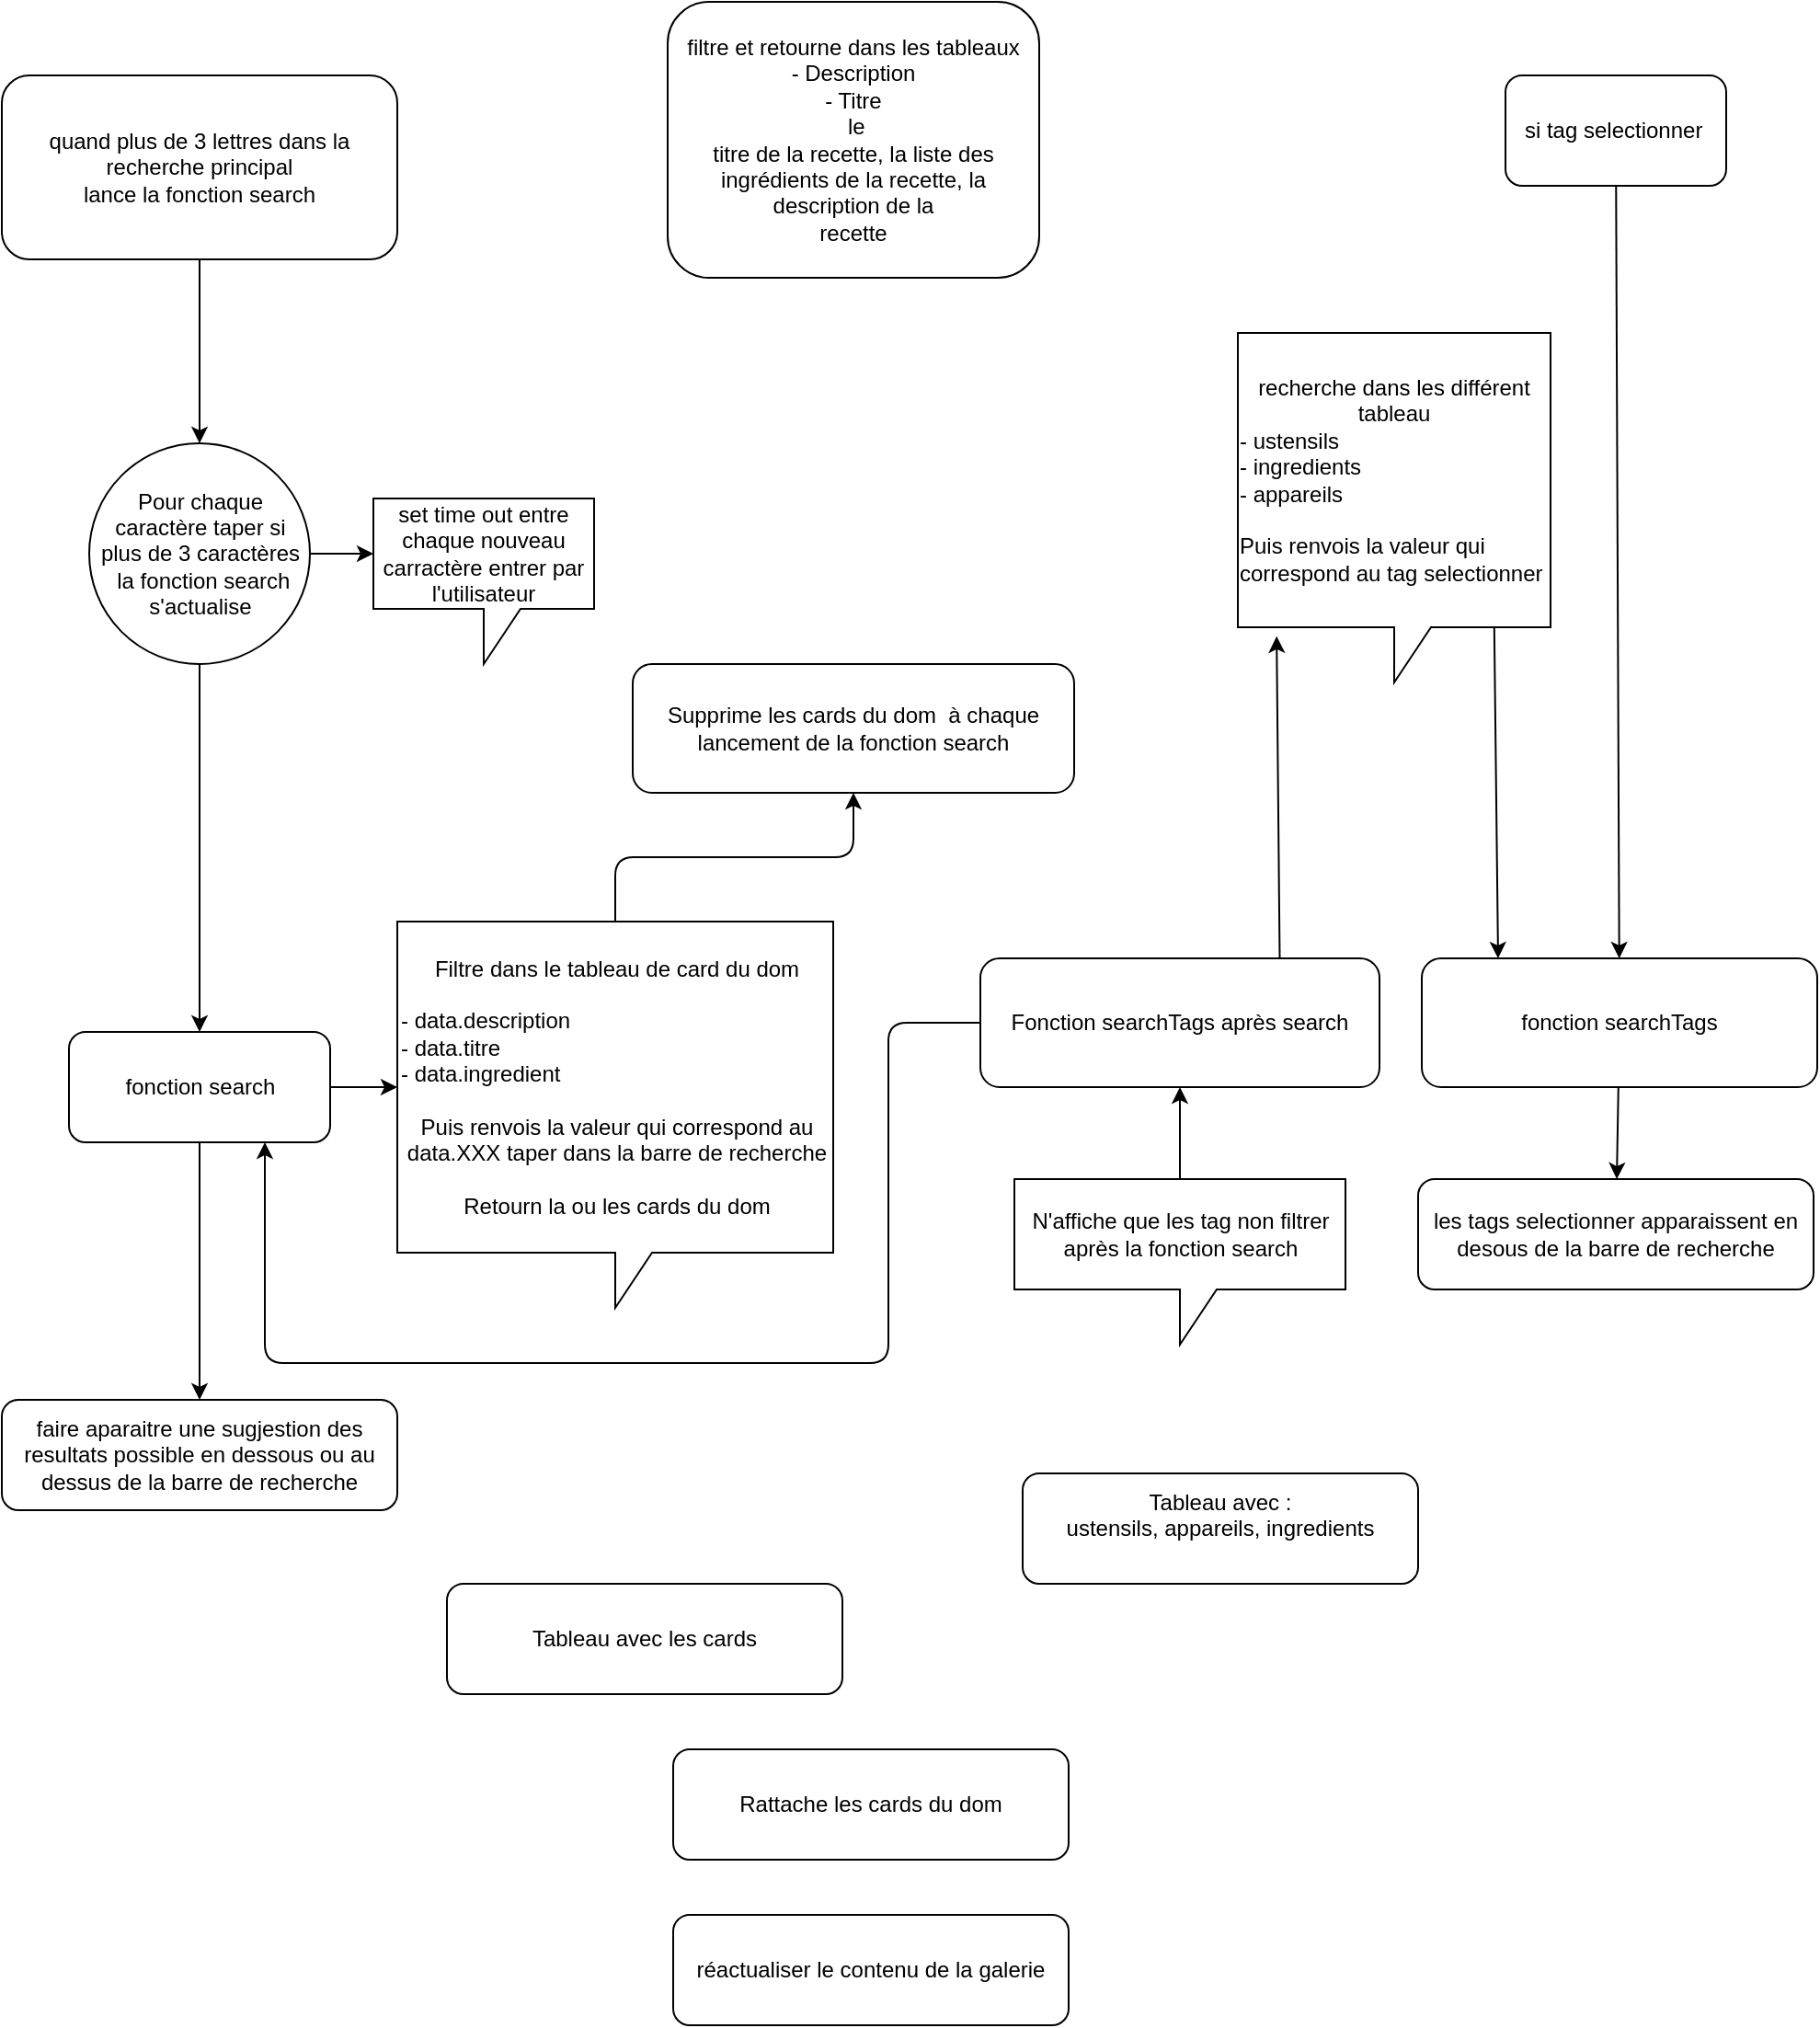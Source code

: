 <mxfile>
    <diagram id="LBNYW2_w7lxl6Fvl-Cmd" name="Page-1">
        <mxGraphModel dx="1051" dy="692" grid="1" gridSize="10" guides="1" tooltips="1" connect="1" arrows="1" fold="1" page="1" pageScale="1" pageWidth="1100" pageHeight="1700" math="0" shadow="0">
            <root>
                <mxCell id="0"/>
                <mxCell id="1" parent="0"/>
                <mxCell id="12" value="" style="edgeStyle=orthogonalEdgeStyle;html=1;curved=1;" edge="1" parent="1" source="2" target="11">
                    <mxGeometry relative="1" as="geometry">
                        <Array as="points">
                            <mxPoint x="186" y="250"/>
                            <mxPoint x="186" y="250"/>
                        </Array>
                    </mxGeometry>
                </mxCell>
                <mxCell id="2" value="quand plus de 3 lettres dans la recherche principal&lt;br&gt;lance la fonction search" style="rounded=1;whiteSpace=wrap;html=1;" vertex="1" parent="1">
                    <mxGeometry x="78" y="40" width="215" height="100" as="geometry"/>
                </mxCell>
                <mxCell id="17" value="" style="edgeStyle=none;html=1;" edge="1" parent="1" source="4" target="16">
                    <mxGeometry relative="1" as="geometry"/>
                </mxCell>
                <mxCell id="18" value="" style="edgeStyle=none;html=1;" edge="1" parent="1" source="4" target="8">
                    <mxGeometry relative="1" as="geometry"/>
                </mxCell>
                <mxCell id="4" value="fonction search" style="rounded=1;whiteSpace=wrap;html=1;" vertex="1" parent="1">
                    <mxGeometry x="114.5" y="560" width="142" height="60" as="geometry"/>
                </mxCell>
                <mxCell id="46" value="" style="edgeStyle=none;html=1;" edge="1" parent="1" source="5" target="9">
                    <mxGeometry relative="1" as="geometry"/>
                </mxCell>
                <mxCell id="5" value="fonction searchTags" style="rounded=1;whiteSpace=wrap;html=1;" vertex="1" parent="1">
                    <mxGeometry x="850" y="520" width="215" height="70" as="geometry"/>
                </mxCell>
                <mxCell id="6" value="filtre et retourne dans les tableaux&lt;br&gt;- Description&lt;br&gt;- Titre&lt;br&gt;&amp;nbsp;le&lt;br/&gt;titre de la recette, la liste des ingrédients de la recette, la description de la&lt;br/&gt;recette&lt;br&gt;" style="rounded=1;whiteSpace=wrap;html=1;" vertex="1" parent="1">
                    <mxGeometry x="440" width="202" height="150" as="geometry"/>
                </mxCell>
                <mxCell id="7" value="réactualiser le contenu de la galerie" style="rounded=1;whiteSpace=wrap;html=1;" vertex="1" parent="1">
                    <mxGeometry x="443" y="1040" width="215" height="60" as="geometry"/>
                </mxCell>
                <mxCell id="8" value="faire aparaitre une sugjestion des resultats possible en dessous ou au dessus de la barre de recherche" style="rounded=1;whiteSpace=wrap;html=1;" vertex="1" parent="1">
                    <mxGeometry x="78" y="760" width="215" height="60" as="geometry"/>
                </mxCell>
                <mxCell id="9" value="les tags selectionner apparaissent en desous de la barre de recherche" style="rounded=1;whiteSpace=wrap;html=1;" vertex="1" parent="1">
                    <mxGeometry x="848" y="640" width="215" height="60" as="geometry"/>
                </mxCell>
                <mxCell id="14" value="" style="edgeStyle=none;html=1;" edge="1" parent="1" source="11" target="13">
                    <mxGeometry relative="1" as="geometry"/>
                </mxCell>
                <mxCell id="15" value="" style="edgeStyle=none;html=1;" edge="1" parent="1" source="11" target="4">
                    <mxGeometry relative="1" as="geometry"/>
                </mxCell>
                <mxCell id="11" value="Pour chaque caractère taper si plus de 3 caractères&lt;br&gt;&amp;nbsp;la fonction search s'actualise" style="ellipse;whiteSpace=wrap;html=1;aspect=fixed;" vertex="1" parent="1">
                    <mxGeometry x="125.5" y="240" width="120" height="120" as="geometry"/>
                </mxCell>
                <mxCell id="13" value="set time out entre chaque nouveau carractère entrer par l'utilisateur" style="shape=callout;whiteSpace=wrap;html=1;perimeter=calloutPerimeter;" vertex="1" parent="1">
                    <mxGeometry x="280" y="270" width="120" height="90" as="geometry"/>
                </mxCell>
                <mxCell id="67" value="" style="edgeStyle=orthogonalEdgeStyle;html=1;elbow=vertical;entryX=0.5;entryY=1;entryDx=0;entryDy=0;" edge="1" parent="1" source="16" target="64">
                    <mxGeometry relative="1" as="geometry">
                        <mxPoint x="540.048" y="460" as="targetPoint"/>
                    </mxGeometry>
                </mxCell>
                <mxCell id="16" value="&lt;div style=&quot;text-align: center;&quot;&gt;&lt;span style=&quot;background-color: initial;&quot;&gt;Filtre dans le tableau de card du dom&lt;/span&gt;&lt;/div&gt;&lt;div style=&quot;text-align: center;&quot;&gt;&lt;span style=&quot;background-color: initial;&quot;&gt;&lt;br&gt;&lt;/span&gt;&lt;/div&gt;&lt;div style=&quot;&quot;&gt;&lt;span style=&quot;background-color: initial;&quot;&gt;- data.description&lt;/span&gt;&lt;/div&gt;&lt;div style=&quot;&quot;&gt;&lt;span style=&quot;background-color: initial;&quot;&gt;- data.titre&lt;/span&gt;&lt;/div&gt;&lt;div style=&quot;&quot;&gt;&lt;span style=&quot;background-color: initial;&quot;&gt;- data.ingredient&lt;/span&gt;&lt;/div&gt;&lt;div style=&quot;&quot;&gt;&lt;span style=&quot;background-color: initial;&quot;&gt;&lt;br&gt;&lt;/span&gt;&lt;/div&gt;&lt;div style=&quot;text-align: center;&quot;&gt;Puis renvois la valeur qui correspond au data.XXX taper dans la barre de recherche&lt;span style=&quot;background-color: initial;&quot;&gt;&lt;br&gt;&lt;/span&gt;&lt;/div&gt;&lt;div style=&quot;text-align: center;&quot;&gt;&lt;br&gt;&lt;/div&gt;&lt;div style=&quot;text-align: center;&quot;&gt;Retourn la ou les cards du dom&lt;/div&gt;" style="shape=callout;whiteSpace=wrap;html=1;perimeter=calloutPerimeter;align=left;" vertex="1" parent="1">
                    <mxGeometry x="293" y="500" width="237" height="210" as="geometry"/>
                </mxCell>
                <mxCell id="60" style="edgeStyle=none;html=1;exitX=0.82;exitY=0.84;exitDx=0;exitDy=0;exitPerimeter=0;entryX=0.193;entryY=0;entryDx=0;entryDy=0;entryPerimeter=0;" edge="1" parent="1" source="20" target="5">
                    <mxGeometry relative="1" as="geometry"/>
                </mxCell>
                <mxCell id="20" value="recherche dans les différent tableau&lt;br&gt;&lt;div style=&quot;text-align: left;&quot;&gt;&lt;span style=&quot;background-color: initial;&quot;&gt;- ustensils&lt;/span&gt;&lt;/div&gt;&lt;div style=&quot;text-align: left;&quot;&gt;&lt;span style=&quot;background-color: initial;&quot;&gt;- ingredients&lt;/span&gt;&lt;/div&gt;&lt;div style=&quot;text-align: left;&quot;&gt;&lt;span style=&quot;background-color: initial;&quot;&gt;- appareils&lt;/span&gt;&lt;/div&gt;&lt;div style=&quot;text-align: left;&quot;&gt;&lt;span style=&quot;background-color: initial;&quot;&gt;&lt;br&gt;&lt;/span&gt;&lt;/div&gt;&lt;div style=&quot;text-align: left;&quot;&gt;&lt;span style=&quot;background-color: initial;&quot;&gt;Puis renvois la valeur qui correspond au tag selectionner&lt;/span&gt;&lt;/div&gt;" style="shape=callout;whiteSpace=wrap;html=1;perimeter=calloutPerimeter;points=[[0,0,0,0,0],[0,0.42,0,0,0],[0,0.84,0,0,0],[0.25,0,0,0,0],[0.5,0,0,0,0],[0.5,1,0,0,0],[0.75,0,0,0,0],[0.82,0.84,0,0,0],[1,0,0,0,0],[1,0.42,0,0,0]];" vertex="1" parent="1">
                    <mxGeometry x="750" y="180" width="170" height="190" as="geometry"/>
                </mxCell>
                <mxCell id="45" value="" style="edgeStyle=none;html=1;" edge="1" parent="1" source="27" target="5">
                    <mxGeometry relative="1" as="geometry"/>
                </mxCell>
                <mxCell id="27" value="si tag selectionner&amp;nbsp;" style="rounded=1;whiteSpace=wrap;html=1;" vertex="1" parent="1">
                    <mxGeometry x="895.5" y="40" width="120" height="60" as="geometry"/>
                </mxCell>
                <mxCell id="61" style="edgeStyle=none;html=1;exitX=0.75;exitY=0;exitDx=0;exitDy=0;entryX=0.124;entryY=0.868;entryDx=0;entryDy=0;entryPerimeter=0;" edge="1" parent="1" source="47" target="20">
                    <mxGeometry relative="1" as="geometry"/>
                </mxCell>
                <mxCell id="62" style="edgeStyle=orthogonalEdgeStyle;html=1;exitX=0;exitY=0.5;exitDx=0;exitDy=0;elbow=vertical;entryX=0.75;entryY=1;entryDx=0;entryDy=0;" edge="1" parent="1" source="47" target="4">
                    <mxGeometry relative="1" as="geometry">
                        <mxPoint x="210" y="680" as="targetPoint"/>
                        <Array as="points">
                            <mxPoint x="560" y="555"/>
                            <mxPoint x="560" y="740"/>
                            <mxPoint x="221" y="740"/>
                        </Array>
                    </mxGeometry>
                </mxCell>
                <mxCell id="47" value="Fonction searchTags après search" style="rounded=1;whiteSpace=wrap;html=1;" vertex="1" parent="1">
                    <mxGeometry x="610" y="520" width="217" height="70" as="geometry"/>
                </mxCell>
                <mxCell id="54" value="" style="edgeStyle=none;html=1;" edge="1" parent="1" source="51" target="47">
                    <mxGeometry relative="1" as="geometry"/>
                </mxCell>
                <mxCell id="51" value="N'affiche que les tag non filtrer après la fonction search" style="shape=callout;whiteSpace=wrap;html=1;perimeter=calloutPerimeter;" vertex="1" parent="1">
                    <mxGeometry x="628.5" y="640" width="180" height="90" as="geometry"/>
                </mxCell>
                <mxCell id="63" value="Rattache les cards du dom" style="rounded=1;whiteSpace=wrap;html=1;" vertex="1" parent="1">
                    <mxGeometry x="443" y="950" width="215" height="60" as="geometry"/>
                </mxCell>
                <mxCell id="64" value="Supprime les cards du dom&amp;nbsp; à chaque lancement de la fonction search" style="rounded=1;whiteSpace=wrap;html=1;" vertex="1" parent="1">
                    <mxGeometry x="421" y="360" width="240" height="70" as="geometry"/>
                </mxCell>
                <mxCell id="69" value="Tableau avec les cards" style="rounded=1;whiteSpace=wrap;html=1;" vertex="1" parent="1">
                    <mxGeometry x="320" y="860" width="215" height="60" as="geometry"/>
                </mxCell>
                <mxCell id="70" value="Tableau avec :&lt;br&gt;ustensils, appareils, ingredients&lt;br&gt;&lt;span style=&quot;color: rgba(0, 0, 0, 0); font-family: monospace; font-size: 0px; text-align: start;&quot;&gt;% 3CmxGraphModel%3E%3Croot%3E%3CmxCell%20id%3D%220%22%2F%3E%3CmxCell%20id%3D%221%22%20parent%3D%220%22%2F%3E%3CmxCell%20id%3D%222%22%20value%3D%22Rattache%20les%20cards%20du%20dom%22%20style%3D%22rounded%3D1%3BwhiteSpace%3Dwrap%3Bhtml%3D1%3B%22%20vertex%3D%221%22%20parent%3D%221%22%3E%3CmxGeometry%20x%3D%22443%22%20y%3D%22840%22%20width%3D%22215%22%20height%3D%2260%22%20as%3D%22geometry%22%2F%3E%3C%2FmxCell%3E%3C%2Froot%3E%3C%2FmxGraphModel%3E&lt;/span&gt;&lt;span style=&quot;color: rgba(0, 0, 0, 0); font-family: monospace; font-size: 0px; text-align: start;&quot;&gt;%3CmxGraphModel%3E%3Croot%3E%3CmxCell%20id%3D%220%22%2F%3E%3CmxCell%20id%3D%221%22%20parent%3D%220%22%2F%3E%3CmxCell%20id%3D%222%22%20value%3D%22Rattache%20les%20cards%20du%20dom%22%20style%3D%22rounded%3D1%3BwhiteSpace%3Dwrap%3Bhtml%3D1%3B%22%20vertex%3D%221%22%20parent%3D%221%22%3E%3CmxGeometry%20x%3D%22443%22%20y%3D%22840%22%20width%3D%22215%22%20height%3D%2260%22%20as%3D%22geometry%22%2F%3E%3C%2FmxCell%3E%3C%2Froot%3E%3C%2FmxGraphModel%3E&lt;/span&gt;&lt;span style=&quot;color: rgba(0, 0, 0, 0); font-family: monospace; font-size: 0px; text-align: start;&quot;&gt;%3CmxGraphModel%3E%3Croot%3E%3CmxCell%20id%3D%220%22%2F%3E%3CmxCell%20id%3D%221%22%20parent%3D%220%22%2F%3E%3CmxCell%20id%3D%222%22%20value%3D%22Rattache%20les%20cards%20du%20dom%22%20style%3D%22rounded%3D1%3BwhiteSpace%3Dwrap%3Bhtml%3D1%3B%22%20vertex%3D%221%22%20parent%3D%221%22%3E%3CmxGeometry%20x%3D%22443%22%20y%3D%22840%22%20width%3D%22215%22%20height%3D%2260%22%20as%3D%22geometry%22%2F%3E%3C%2FmxCell%3E%3C%2Froot%3E%3C%2FmxGraphModel%3E&lt;/span&gt;" style="rounded=1;whiteSpace=wrap;html=1;" vertex="1" parent="1">
                    <mxGeometry x="633" y="800" width="215" height="60" as="geometry"/>
                </mxCell>
            </root>
        </mxGraphModel>
    </diagram>
</mxfile>